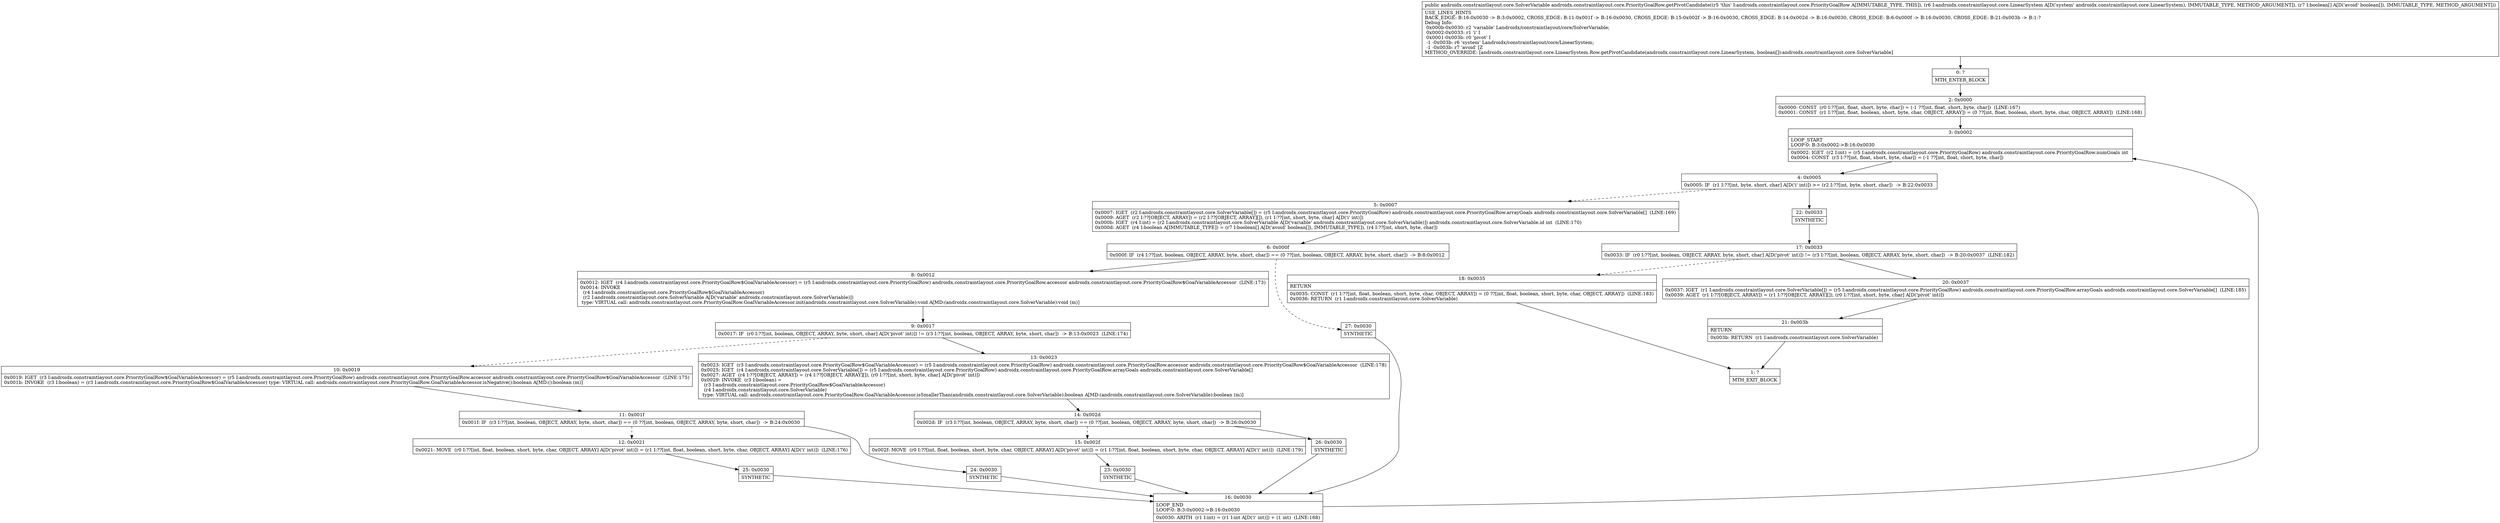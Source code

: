 digraph "CFG forandroidx.constraintlayout.core.PriorityGoalRow.getPivotCandidate(Landroidx\/constraintlayout\/core\/LinearSystem;[Z)Landroidx\/constraintlayout\/core\/SolverVariable;" {
Node_0 [shape=record,label="{0\:\ ?|MTH_ENTER_BLOCK\l}"];
Node_2 [shape=record,label="{2\:\ 0x0000|0x0000: CONST  (r0 I:??[int, float, short, byte, char]) = (\-1 ??[int, float, short, byte, char])  (LINE:167)\l0x0001: CONST  (r1 I:??[int, float, boolean, short, byte, char, OBJECT, ARRAY]) = (0 ??[int, float, boolean, short, byte, char, OBJECT, ARRAY])  (LINE:168)\l}"];
Node_3 [shape=record,label="{3\:\ 0x0002|LOOP_START\lLOOP:0: B:3:0x0002\-\>B:16:0x0030\l|0x0002: IGET  (r2 I:int) = (r5 I:androidx.constraintlayout.core.PriorityGoalRow) androidx.constraintlayout.core.PriorityGoalRow.numGoals int \l0x0004: CONST  (r3 I:??[int, float, short, byte, char]) = (\-1 ??[int, float, short, byte, char]) \l}"];
Node_4 [shape=record,label="{4\:\ 0x0005|0x0005: IF  (r1 I:??[int, byte, short, char] A[D('i' int)]) \>= (r2 I:??[int, byte, short, char])  \-\> B:22:0x0033 \l}"];
Node_5 [shape=record,label="{5\:\ 0x0007|0x0007: IGET  (r2 I:androidx.constraintlayout.core.SolverVariable[]) = (r5 I:androidx.constraintlayout.core.PriorityGoalRow) androidx.constraintlayout.core.PriorityGoalRow.arrayGoals androidx.constraintlayout.core.SolverVariable[]  (LINE:169)\l0x0009: AGET  (r2 I:??[OBJECT, ARRAY]) = (r2 I:??[OBJECT, ARRAY][]), (r1 I:??[int, short, byte, char] A[D('i' int)]) \l0x000b: IGET  (r4 I:int) = (r2 I:androidx.constraintlayout.core.SolverVariable A[D('variable' androidx.constraintlayout.core.SolverVariable)]) androidx.constraintlayout.core.SolverVariable.id int  (LINE:170)\l0x000d: AGET  (r4 I:boolean A[IMMUTABLE_TYPE]) = (r7 I:boolean[] A[D('avoid' boolean[]), IMMUTABLE_TYPE]), (r4 I:??[int, short, byte, char]) \l}"];
Node_6 [shape=record,label="{6\:\ 0x000f|0x000f: IF  (r4 I:??[int, boolean, OBJECT, ARRAY, byte, short, char]) == (0 ??[int, boolean, OBJECT, ARRAY, byte, short, char])  \-\> B:8:0x0012 \l}"];
Node_8 [shape=record,label="{8\:\ 0x0012|0x0012: IGET  (r4 I:androidx.constraintlayout.core.PriorityGoalRow$GoalVariableAccessor) = (r5 I:androidx.constraintlayout.core.PriorityGoalRow) androidx.constraintlayout.core.PriorityGoalRow.accessor androidx.constraintlayout.core.PriorityGoalRow$GoalVariableAccessor  (LINE:173)\l0x0014: INVOKE  \l  (r4 I:androidx.constraintlayout.core.PriorityGoalRow$GoalVariableAccessor)\l  (r2 I:androidx.constraintlayout.core.SolverVariable A[D('variable' androidx.constraintlayout.core.SolverVariable)])\l type: VIRTUAL call: androidx.constraintlayout.core.PriorityGoalRow.GoalVariableAccessor.init(androidx.constraintlayout.core.SolverVariable):void A[MD:(androidx.constraintlayout.core.SolverVariable):void (m)]\l}"];
Node_9 [shape=record,label="{9\:\ 0x0017|0x0017: IF  (r0 I:??[int, boolean, OBJECT, ARRAY, byte, short, char] A[D('pivot' int)]) != (r3 I:??[int, boolean, OBJECT, ARRAY, byte, short, char])  \-\> B:13:0x0023  (LINE:174)\l}"];
Node_10 [shape=record,label="{10\:\ 0x0019|0x0019: IGET  (r3 I:androidx.constraintlayout.core.PriorityGoalRow$GoalVariableAccessor) = (r5 I:androidx.constraintlayout.core.PriorityGoalRow) androidx.constraintlayout.core.PriorityGoalRow.accessor androidx.constraintlayout.core.PriorityGoalRow$GoalVariableAccessor  (LINE:175)\l0x001b: INVOKE  (r3 I:boolean) = (r3 I:androidx.constraintlayout.core.PriorityGoalRow$GoalVariableAccessor) type: VIRTUAL call: androidx.constraintlayout.core.PriorityGoalRow.GoalVariableAccessor.isNegative():boolean A[MD:():boolean (m)]\l}"];
Node_11 [shape=record,label="{11\:\ 0x001f|0x001f: IF  (r3 I:??[int, boolean, OBJECT, ARRAY, byte, short, char]) == (0 ??[int, boolean, OBJECT, ARRAY, byte, short, char])  \-\> B:24:0x0030 \l}"];
Node_12 [shape=record,label="{12\:\ 0x0021|0x0021: MOVE  (r0 I:??[int, float, boolean, short, byte, char, OBJECT, ARRAY] A[D('pivot' int)]) = (r1 I:??[int, float, boolean, short, byte, char, OBJECT, ARRAY] A[D('i' int)])  (LINE:176)\l}"];
Node_25 [shape=record,label="{25\:\ 0x0030|SYNTHETIC\l}"];
Node_16 [shape=record,label="{16\:\ 0x0030|LOOP_END\lLOOP:0: B:3:0x0002\-\>B:16:0x0030\l|0x0030: ARITH  (r1 I:int) = (r1 I:int A[D('i' int)]) + (1 int)  (LINE:168)\l}"];
Node_24 [shape=record,label="{24\:\ 0x0030|SYNTHETIC\l}"];
Node_13 [shape=record,label="{13\:\ 0x0023|0x0023: IGET  (r3 I:androidx.constraintlayout.core.PriorityGoalRow$GoalVariableAccessor) = (r5 I:androidx.constraintlayout.core.PriorityGoalRow) androidx.constraintlayout.core.PriorityGoalRow.accessor androidx.constraintlayout.core.PriorityGoalRow$GoalVariableAccessor  (LINE:178)\l0x0025: IGET  (r4 I:androidx.constraintlayout.core.SolverVariable[]) = (r5 I:androidx.constraintlayout.core.PriorityGoalRow) androidx.constraintlayout.core.PriorityGoalRow.arrayGoals androidx.constraintlayout.core.SolverVariable[] \l0x0027: AGET  (r4 I:??[OBJECT, ARRAY]) = (r4 I:??[OBJECT, ARRAY][]), (r0 I:??[int, short, byte, char] A[D('pivot' int)]) \l0x0029: INVOKE  (r3 I:boolean) = \l  (r3 I:androidx.constraintlayout.core.PriorityGoalRow$GoalVariableAccessor)\l  (r4 I:androidx.constraintlayout.core.SolverVariable)\l type: VIRTUAL call: androidx.constraintlayout.core.PriorityGoalRow.GoalVariableAccessor.isSmallerThan(androidx.constraintlayout.core.SolverVariable):boolean A[MD:(androidx.constraintlayout.core.SolverVariable):boolean (m)]\l}"];
Node_14 [shape=record,label="{14\:\ 0x002d|0x002d: IF  (r3 I:??[int, boolean, OBJECT, ARRAY, byte, short, char]) == (0 ??[int, boolean, OBJECT, ARRAY, byte, short, char])  \-\> B:26:0x0030 \l}"];
Node_15 [shape=record,label="{15\:\ 0x002f|0x002f: MOVE  (r0 I:??[int, float, boolean, short, byte, char, OBJECT, ARRAY] A[D('pivot' int)]) = (r1 I:??[int, float, boolean, short, byte, char, OBJECT, ARRAY] A[D('i' int)])  (LINE:179)\l}"];
Node_23 [shape=record,label="{23\:\ 0x0030|SYNTHETIC\l}"];
Node_26 [shape=record,label="{26\:\ 0x0030|SYNTHETIC\l}"];
Node_27 [shape=record,label="{27\:\ 0x0030|SYNTHETIC\l}"];
Node_22 [shape=record,label="{22\:\ 0x0033|SYNTHETIC\l}"];
Node_17 [shape=record,label="{17\:\ 0x0033|0x0033: IF  (r0 I:??[int, boolean, OBJECT, ARRAY, byte, short, char] A[D('pivot' int)]) != (r3 I:??[int, boolean, OBJECT, ARRAY, byte, short, char])  \-\> B:20:0x0037  (LINE:182)\l}"];
Node_18 [shape=record,label="{18\:\ 0x0035|RETURN\l|0x0035: CONST  (r1 I:??[int, float, boolean, short, byte, char, OBJECT, ARRAY]) = (0 ??[int, float, boolean, short, byte, char, OBJECT, ARRAY])  (LINE:183)\l0x0036: RETURN  (r1 I:androidx.constraintlayout.core.SolverVariable) \l}"];
Node_1 [shape=record,label="{1\:\ ?|MTH_EXIT_BLOCK\l}"];
Node_20 [shape=record,label="{20\:\ 0x0037|0x0037: IGET  (r1 I:androidx.constraintlayout.core.SolverVariable[]) = (r5 I:androidx.constraintlayout.core.PriorityGoalRow) androidx.constraintlayout.core.PriorityGoalRow.arrayGoals androidx.constraintlayout.core.SolverVariable[]  (LINE:185)\l0x0039: AGET  (r1 I:??[OBJECT, ARRAY]) = (r1 I:??[OBJECT, ARRAY][]), (r0 I:??[int, short, byte, char] A[D('pivot' int)]) \l}"];
Node_21 [shape=record,label="{21\:\ 0x003b|RETURN\l|0x003b: RETURN  (r1 I:androidx.constraintlayout.core.SolverVariable) \l}"];
MethodNode[shape=record,label="{public androidx.constraintlayout.core.SolverVariable androidx.constraintlayout.core.PriorityGoalRow.getPivotCandidate((r5 'this' I:androidx.constraintlayout.core.PriorityGoalRow A[IMMUTABLE_TYPE, THIS]), (r6 I:androidx.constraintlayout.core.LinearSystem A[D('system' androidx.constraintlayout.core.LinearSystem), IMMUTABLE_TYPE, METHOD_ARGUMENT]), (r7 I:boolean[] A[D('avoid' boolean[]), IMMUTABLE_TYPE, METHOD_ARGUMENT]))  | USE_LINES_HINTS\lBACK_EDGE: B:16:0x0030 \-\> B:3:0x0002, CROSS_EDGE: B:11:0x001f \-\> B:16:0x0030, CROSS_EDGE: B:15:0x002f \-\> B:16:0x0030, CROSS_EDGE: B:14:0x002d \-\> B:16:0x0030, CROSS_EDGE: B:6:0x000f \-\> B:16:0x0030, CROSS_EDGE: B:21:0x003b \-\> B:1:?\lDebug Info:\l  0x000b\-0x0030: r2 'variable' Landroidx\/constraintlayout\/core\/SolverVariable;\l  0x0002\-0x0033: r1 'i' I\l  0x0001\-0x003b: r0 'pivot' I\l  \-1 \-0x003b: r6 'system' Landroidx\/constraintlayout\/core\/LinearSystem;\l  \-1 \-0x003b: r7 'avoid' [Z\lMETHOD_OVERRIDE: [androidx.constraintlayout.core.LinearSystem.Row.getPivotCandidate(androidx.constraintlayout.core.LinearSystem, boolean[]):androidx.constraintlayout.core.SolverVariable]\l}"];
MethodNode -> Node_0;Node_0 -> Node_2;
Node_2 -> Node_3;
Node_3 -> Node_4;
Node_4 -> Node_5[style=dashed];
Node_4 -> Node_22;
Node_5 -> Node_6;
Node_6 -> Node_8;
Node_6 -> Node_27[style=dashed];
Node_8 -> Node_9;
Node_9 -> Node_10[style=dashed];
Node_9 -> Node_13;
Node_10 -> Node_11;
Node_11 -> Node_12[style=dashed];
Node_11 -> Node_24;
Node_12 -> Node_25;
Node_25 -> Node_16;
Node_16 -> Node_3;
Node_24 -> Node_16;
Node_13 -> Node_14;
Node_14 -> Node_15[style=dashed];
Node_14 -> Node_26;
Node_15 -> Node_23;
Node_23 -> Node_16;
Node_26 -> Node_16;
Node_27 -> Node_16;
Node_22 -> Node_17;
Node_17 -> Node_18[style=dashed];
Node_17 -> Node_20;
Node_18 -> Node_1;
Node_20 -> Node_21;
Node_21 -> Node_1;
}

